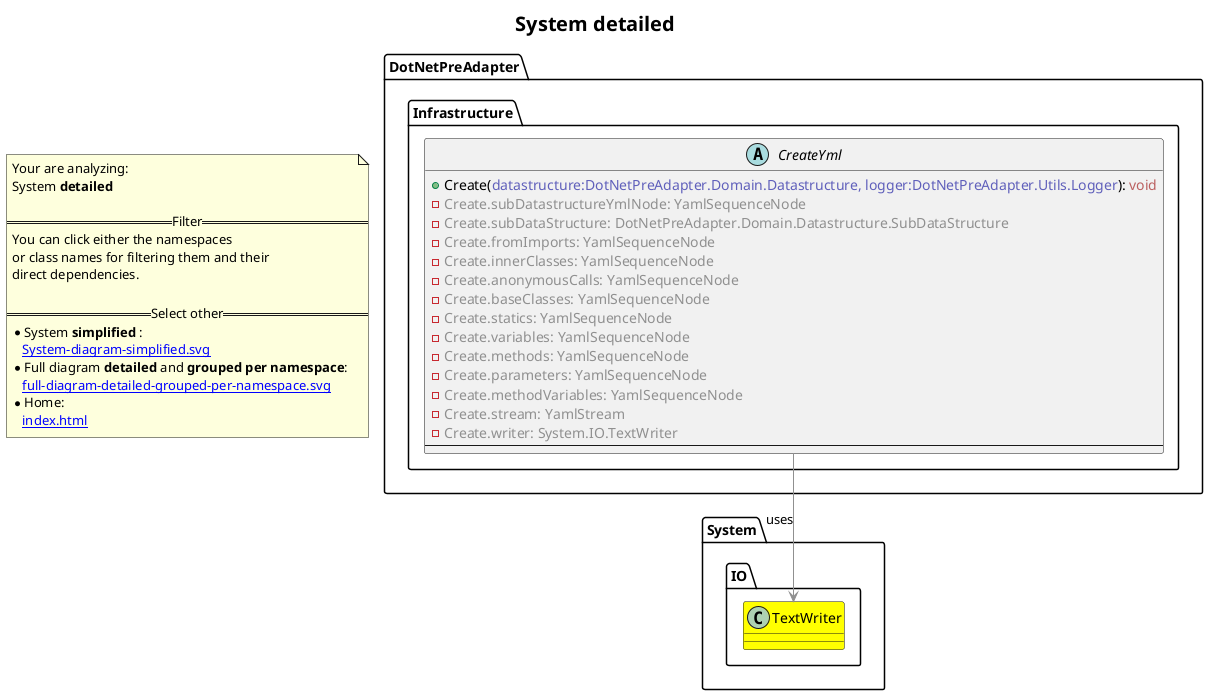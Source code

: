 @startuml
skinparam linetype ortho
title <size:20>System **detailed** </size>
note "Your are analyzing:\nSystem **detailed** \n\n==Filter==\nYou can click either the namespaces \nor class names for filtering them and their\ndirect dependencies.\n\n==Select other==\n* System **simplified** :\n   [[System-diagram-simplified.svg]]\n* Full diagram **detailed** and **grouped per namespace**:\n   [[full-diagram-detailed-grouped-per-namespace.svg]]\n* Home:\n   [[index.html]]" as FloatingNote
class System.IO.TextWriter [[System.IO.TextWriter-diagram-detailed.svg]] #yellow {
}
  abstract class DotNetPreAdapter.Infrastructure.CreateYml [[DotNetPreAdapter.Infrastructure.CreateYml-diagram-detailed.svg]]  {
    + Create(<font color="6060BB">datastructure:DotNetPreAdapter.Domain.Datastructure, logger:DotNetPreAdapter.Utils.Logger</font>): <font color="BB6060">void</font>
    - <font color="909090">Create.subDatastructureYmlNode: YamlSequenceNode</font>
    - <font color="909090">Create.subDataStructure: DotNetPreAdapter.Domain.Datastructure.SubDataStructure</font>
    - <font color="909090">Create.fromImports: YamlSequenceNode</font>
    - <font color="909090">Create.innerClasses: YamlSequenceNode</font>
    - <font color="909090">Create.anonymousCalls: YamlSequenceNode</font>
    - <font color="909090">Create.baseClasses: YamlSequenceNode</font>
    - <font color="909090">Create.statics: YamlSequenceNode</font>
    - <font color="909090">Create.variables: YamlSequenceNode</font>
    - <font color="909090">Create.methods: YamlSequenceNode</font>
    - <font color="909090">Create.parameters: YamlSequenceNode</font>
    - <font color="909090">Create.methodVariables: YamlSequenceNode</font>
    - <font color="909090">Create.stream: YamlStream</font>
    - <font color="909090">Create.writer: System.IO.TextWriter</font>
--
  }
 ' *************************************** 
 ' *************************************** 
 ' *************************************** 
' Class relations extracted from namespace:
' 
' Class relations extracted from namespace:
' DotNetPreAdapter.Infrastructure
DotNetPreAdapter.Infrastructure.CreateYml -[#909090]-> System.IO.TextWriter  : uses 
@enduml